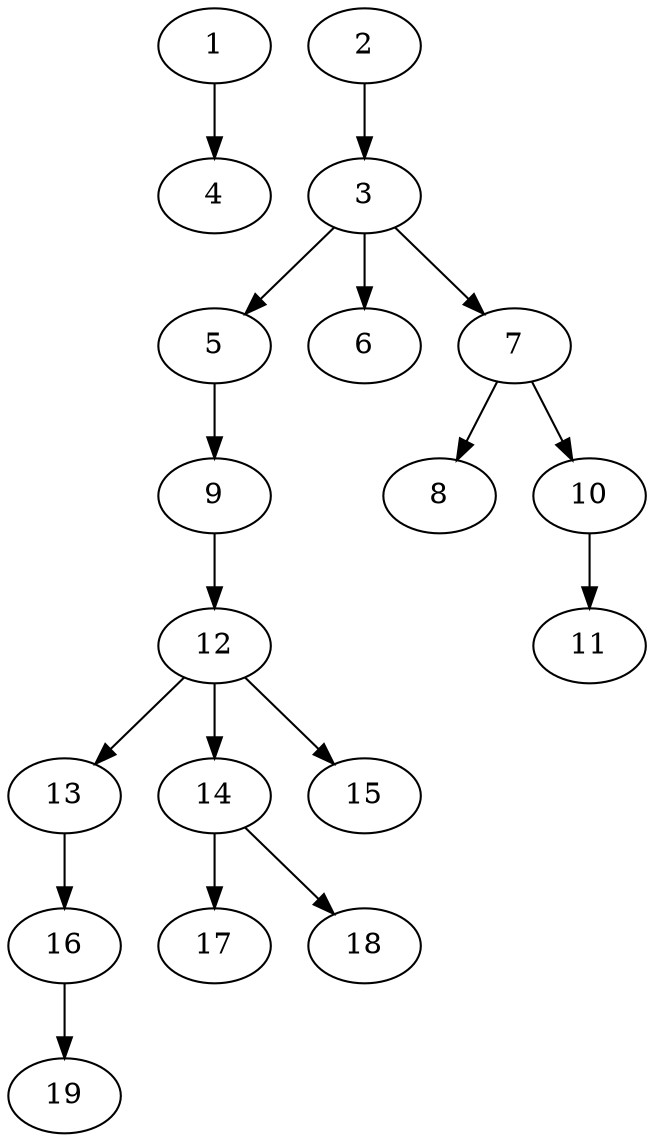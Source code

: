 // DAG (tier=1-easy, mode=data, n=19, ccr=0.308, fat=0.385, density=0.320, regular=0.713, jump=0.091, mindata=1048576, maxdata=8388608)
// DAG automatically generated by daggen at Sun Aug 24 16:33:33 2025
// /home/ermia/Project/Environments/daggen/bin/daggen --dot --ccr 0.308 --fat 0.385 --regular 0.713 --density 0.320 --jump 0.091 --mindata 1048576 --maxdata 8388608 -n 19 
digraph G {
  1 [size="122876143555575808000", alpha="0.07", expect_size="61438071777787904000"]
  1 -> 4 [size ="197728088883200"]
  2 [size="903527827182944", alpha="0.18", expect_size="451763913591472"]
  2 -> 3 [size ="68375753523200"]
  3 [size="5799119300937284", alpha="0.10", expect_size="2899559650468642"]
  3 -> 5 [size ="208375170203648"]
  3 -> 6 [size ="208375170203648"]
  3 -> 7 [size ="208375170203648"]
  4 [size="19567347317148056", alpha="0.11", expect_size="9783673658574028"]
  5 [size="34726806510797320", alpha="0.11", expect_size="17363403255398660"]
  5 -> 9 [size ="32555348787200"]
  6 [size="78702088430813184000", alpha="0.16", expect_size="39351044215406592000"]
  7 [size="52222565569130224", alpha="0.10", expect_size="26111282784565112"]
  7 -> 8 [size ="31930405879808"]
  7 -> 10 [size ="31930405879808"]
  8 [size="6076254891224452", alpha="0.00", expect_size="3038127445612226"]
  9 [size="428294166585988", alpha="0.07", expect_size="214147083292994"]
  9 -> 12 [size ="26668131418112"]
  10 [size="21679177137240670208", alpha="0.16", expect_size="10839588568620335104"]
  10 -> 11 [size ="62199255007232"]
  11 [size="9318271253741568000", alpha="0.03", expect_size="4659135626870784000"]
  12 [size="34826573545921168", alpha="0.04", expect_size="17413286772960584"]
  12 -> 13 [size ="16819628802048"]
  12 -> 14 [size ="16819628802048"]
  12 -> 15 [size ="16819628802048"]
  13 [size="1035743349435316", alpha="0.10", expect_size="517871674717658"]
  13 -> 16 [size ="19946130112512"]
  14 [size="339592688498465472", alpha="0.14", expect_size="169796344249232736"]
  14 -> 17 [size ="210302813601792"]
  14 -> 18 [size ="210302813601792"]
  15 [size="3239689670623232000", alpha="0.11", expect_size="1619844835311616000"]
  16 [size="9613673782713772", alpha="0.14", expect_size="4806836891356886"]
  16 -> 19 [size ="227788632096768"]
  17 [size="20376775402785376", alpha="0.20", expect_size="10188387701392688"]
  18 [size="352269524564482304", alpha="0.17", expect_size="176134762282241152"]
  19 [size="3418835995822719", alpha="0.14", expect_size="1709417997911359"]
}
